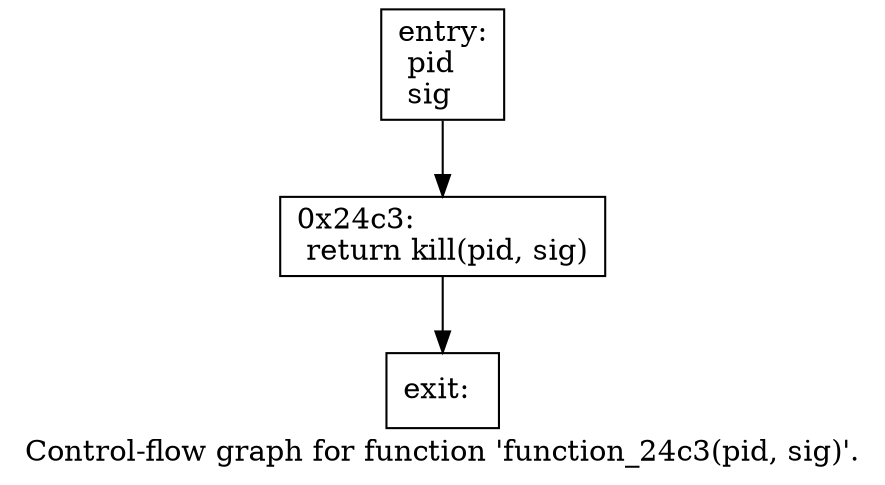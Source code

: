 digraph "Control-flow graph for function 'function_24c3(pid, sig)'." {
  label="Control-flow graph for function 'function_24c3(pid, sig)'.";
  node [shape=record];

  Node07711A68 [label="{entry:\l  pid\l  sig\l}"];
  Node07711A68 -> Node07712AB8;
  Node07712AB8 [label="{0x24c3:\l  return kill(pid, sig)\l}"];
  Node07712AB8 -> Node07711CA8;
  Node07711CA8 [label="{exit:\l}"];

}
